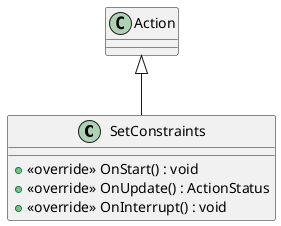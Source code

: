@startuml
class SetConstraints {
    + <<override>> OnStart() : void
    + <<override>> OnUpdate() : ActionStatus
    + <<override>> OnInterrupt() : void
}
Action <|-- SetConstraints
@enduml
